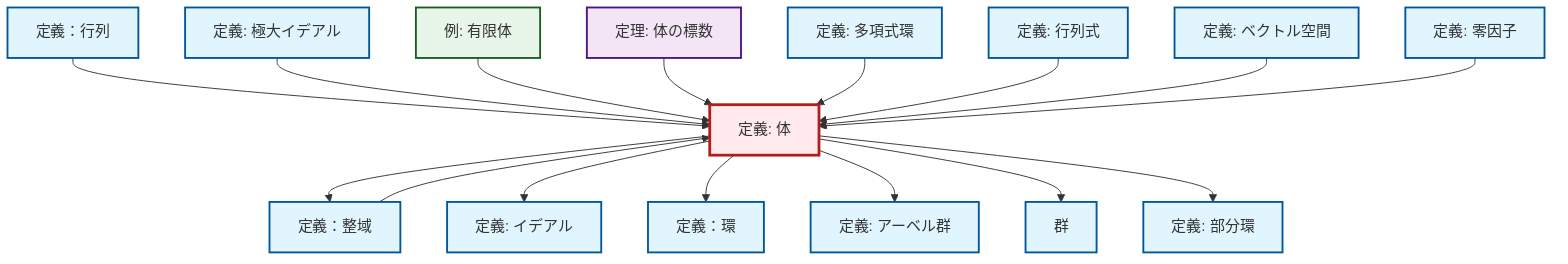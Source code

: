 graph TD
    classDef definition fill:#e1f5fe,stroke:#01579b,stroke-width:2px
    classDef theorem fill:#f3e5f5,stroke:#4a148c,stroke-width:2px
    classDef axiom fill:#fff3e0,stroke:#e65100,stroke-width:2px
    classDef example fill:#e8f5e9,stroke:#1b5e20,stroke-width:2px
    classDef current fill:#ffebee,stroke:#b71c1c,stroke-width:3px
    def-determinant["定義: 行列式"]:::definition
    def-ring["定義：環"]:::definition
    def-subring["定義: 部分環"]:::definition
    ex-finite-field["例: 有限体"]:::example
    def-polynomial-ring["定義: 多項式環"]:::definition
    def-matrix["定義：行列"]:::definition
    thm-field-characteristic["定理: 体の標数"]:::theorem
    def-maximal-ideal["定義: 極大イデアル"]:::definition
    def-integral-domain["定義：整域"]:::definition
    def-abelian-group["定義: アーベル群"]:::definition
    def-zero-divisor["定義: 零因子"]:::definition
    def-ideal["定義: イデアル"]:::definition
    def-group["群"]:::definition
    def-field["定義: 体"]:::definition
    def-vector-space["定義: ベクトル空間"]:::definition
    def-matrix --> def-field
    def-integral-domain --> def-field
    def-maximal-ideal --> def-field
    def-field --> def-integral-domain
    ex-finite-field --> def-field
    thm-field-characteristic --> def-field
    def-field --> def-ideal
    def-polynomial-ring --> def-field
    def-determinant --> def-field
    def-vector-space --> def-field
    def-field --> def-ring
    def-field --> def-abelian-group
    def-field --> def-group
    def-field --> def-subring
    def-zero-divisor --> def-field
    class def-field current